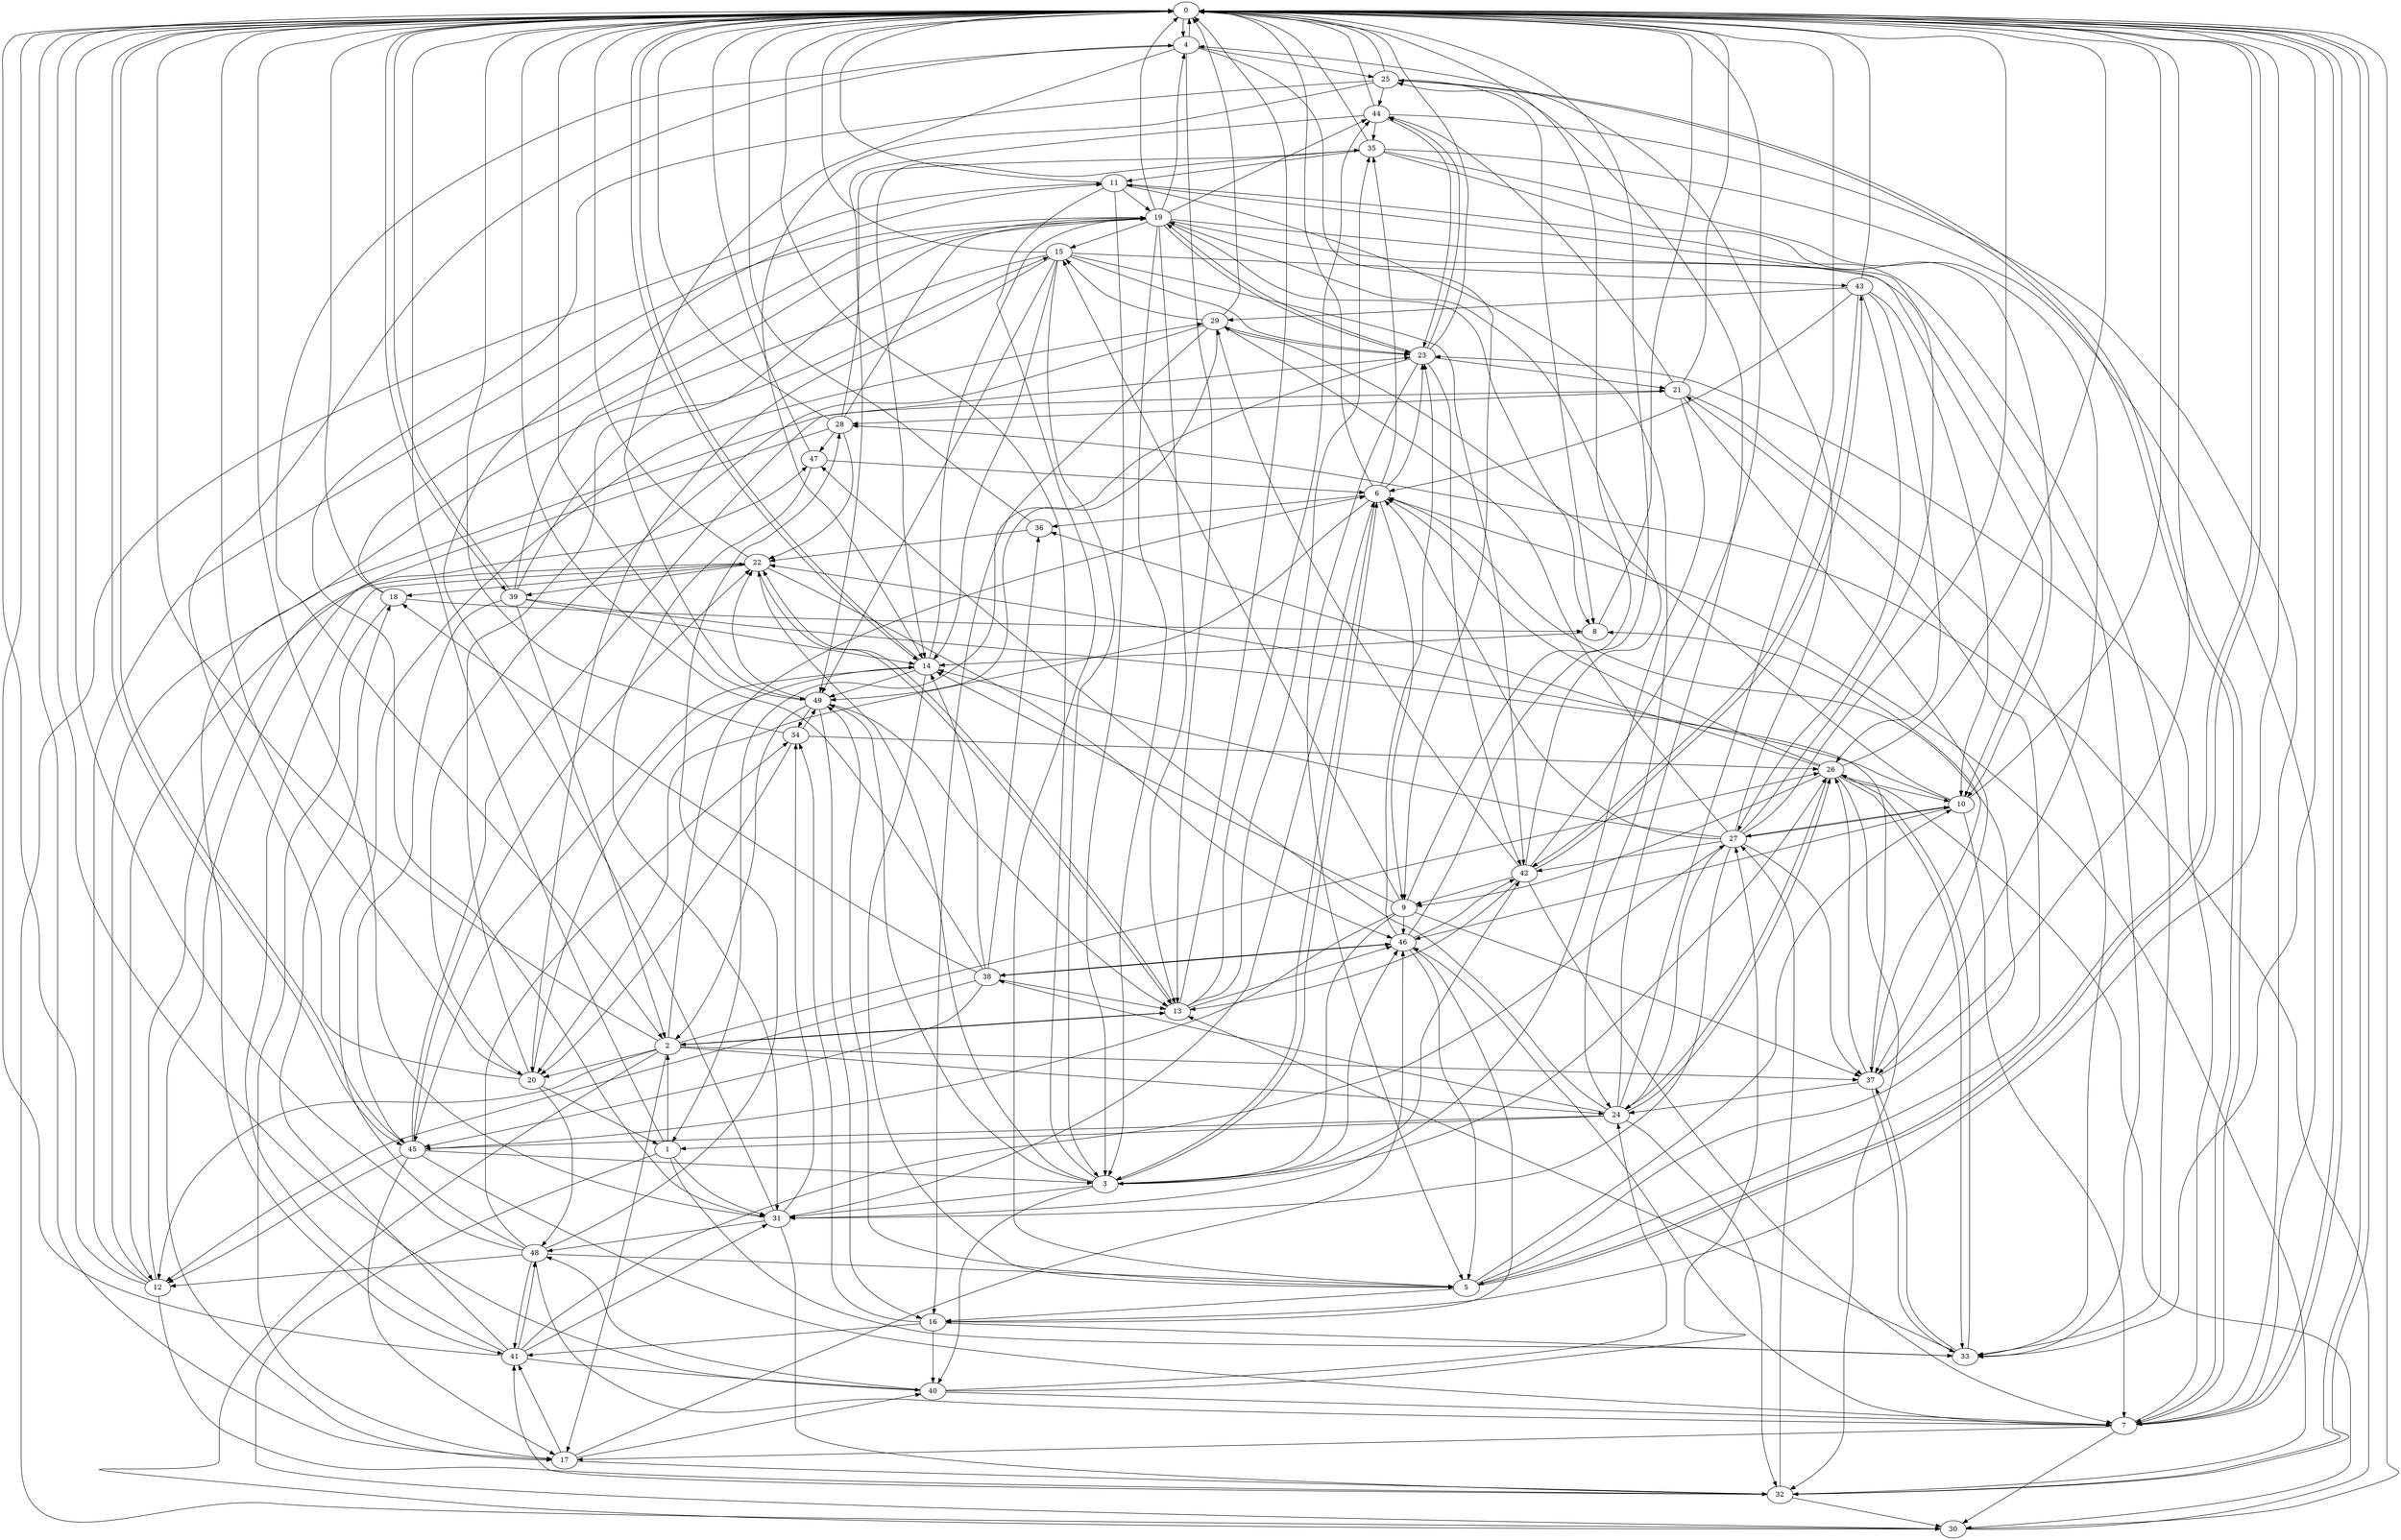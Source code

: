 strict digraph "" {
	0	 [component_delay=3];
	4	 [component_delay=3];
	0 -> 4	 [wire_delay=1];
	5	 [component_delay=3];
	0 -> 5	 [wire_delay=1];
	7	 [component_delay=3];
	0 -> 7	 [wire_delay=1];
	14	 [component_delay=3];
	0 -> 14	 [wire_delay=1];
	32	 [component_delay=3];
	0 -> 32	 [wire_delay=1];
	39	 [component_delay=3];
	0 -> 39	 [wire_delay=1];
	45	 [component_delay=3];
	0 -> 45	 [wire_delay=1];
	1	 [component_delay=3];
	1 -> 0	 [wire_delay=1];
	2	 [component_delay=3];
	1 -> 2	 [wire_delay=1];
	30	 [component_delay=3];
	1 -> 30	 [wire_delay=1];
	31	 [component_delay=3];
	1 -> 31	 [wire_delay=1];
	33	 [component_delay=3];
	1 -> 33	 [wire_delay=1];
	2 -> 0	 [wire_delay=1];
	6	 [component_delay=3];
	2 -> 6	 [wire_delay=1];
	12	 [component_delay=3];
	2 -> 12	 [wire_delay=1];
	13	 [component_delay=3];
	2 -> 13	 [wire_delay=1];
	17	 [component_delay=3];
	2 -> 17	 [wire_delay=1];
	20	 [component_delay=3];
	2 -> 20	 [wire_delay=1];
	24	 [component_delay=3];
	2 -> 24	 [wire_delay=1];
	26	 [component_delay=3];
	2 -> 26	 [wire_delay=1];
	2 -> 30	 [wire_delay=1];
	37	 [component_delay=3];
	2 -> 37	 [wire_delay=1];
	3	 [component_delay=3];
	3 -> 0	 [wire_delay=1];
	3 -> 6	 [wire_delay=1];
	22	 [component_delay=3];
	3 -> 22	 [wire_delay=1];
	3 -> 26	 [wire_delay=1];
	3 -> 31	 [wire_delay=1];
	40	 [component_delay=3];
	3 -> 40	 [wire_delay=1];
	42	 [component_delay=3];
	3 -> 42	 [wire_delay=1];
	46	 [component_delay=3];
	3 -> 46	 [wire_delay=1];
	49	 [component_delay=3];
	3 -> 49	 [wire_delay=1];
	4 -> 0	 [wire_delay=1];
	4 -> 2	 [wire_delay=1];
	9	 [component_delay=3];
	4 -> 9	 [wire_delay=1];
	4 -> 13	 [wire_delay=1];
	25	 [component_delay=3];
	4 -> 25	 [wire_delay=1];
	4 -> 49	 [wire_delay=1];
	5 -> 0	 [wire_delay=1];
	5 -> 6	 [wire_delay=1];
	10	 [component_delay=3];
	5 -> 10	 [wire_delay=1];
	16	 [component_delay=3];
	5 -> 16	 [wire_delay=1];
	21	 [component_delay=3];
	5 -> 21	 [wire_delay=1];
	5 -> 49	 [wire_delay=1];
	6 -> 0	 [wire_delay=1];
	6 -> 3	 [wire_delay=1];
	6 -> 9	 [wire_delay=1];
	6 -> 20	 [wire_delay=1];
	23	 [component_delay=3];
	6 -> 23	 [wire_delay=1];
	35	 [component_delay=3];
	6 -> 35	 [wire_delay=1];
	36	 [component_delay=3];
	6 -> 36	 [wire_delay=1];
	7 -> 0	 [wire_delay=1];
	7 -> 17	 [wire_delay=1];
	7 -> 23	 [wire_delay=1];
	7 -> 25	 [wire_delay=1];
	7 -> 30	 [wire_delay=1];
	7 -> 46	 [wire_delay=1];
	8	 [component_delay=3];
	8 -> 0	 [wire_delay=1];
	8 -> 14	 [wire_delay=1];
	9 -> 0	 [wire_delay=1];
	9 -> 3	 [wire_delay=1];
	9 -> 14	 [wire_delay=1];
	15	 [component_delay=3];
	9 -> 15	 [wire_delay=1];
	9 -> 37	 [wire_delay=1];
	9 -> 45	 [wire_delay=1];
	9 -> 46	 [wire_delay=1];
	10 -> 0	 [wire_delay=1];
	10 -> 7	 [wire_delay=1];
	10 -> 22	 [wire_delay=1];
	27	 [component_delay=3];
	10 -> 27	 [wire_delay=1];
	29	 [component_delay=3];
	10 -> 29	 [wire_delay=1];
	10 -> 46	 [wire_delay=1];
	11	 [component_delay=3];
	11 -> 0	 [wire_delay=1];
	11 -> 3	 [wire_delay=1];
	11 -> 5	 [wire_delay=1];
	19	 [component_delay=3];
	11 -> 19	 [wire_delay=1];
	11 -> 24	 [wire_delay=1];
	11 -> 33	 [wire_delay=1];
	12 -> 0	 [wire_delay=1];
	12 -> 19	 [wire_delay=1];
	12 -> 21	 [wire_delay=1];
	12 -> 32	 [wire_delay=1];
	47	 [component_delay=3];
	12 -> 47	 [wire_delay=1];
	13 -> 0	 [wire_delay=1];
	13 -> 2	 [wire_delay=1];
	13 -> 22	 [wire_delay=1];
	13 -> 35	 [wire_delay=1];
	44	 [component_delay=3];
	13 -> 44	 [wire_delay=1];
	13 -> 46	 [wire_delay=1];
	14 -> 0	 [wire_delay=1];
	14 -> 5	 [wire_delay=1];
	14 -> 19	 [wire_delay=1];
	14 -> 45	 [wire_delay=1];
	14 -> 49	 [wire_delay=1];
	15 -> 0	 [wire_delay=1];
	15 -> 3	 [wire_delay=1];
	15 -> 14	 [wire_delay=1];
	15 -> 20	 [wire_delay=1];
	15 -> 23	 [wire_delay=1];
	41	 [component_delay=3];
	15 -> 41	 [wire_delay=1];
	15 -> 42	 [wire_delay=1];
	43	 [component_delay=3];
	15 -> 43	 [wire_delay=1];
	15 -> 49	 [wire_delay=1];
	16 -> 0	 [wire_delay=1];
	16 -> 33	 [wire_delay=1];
	34	 [component_delay=3];
	16 -> 34	 [wire_delay=1];
	16 -> 40	 [wire_delay=1];
	16 -> 41	 [wire_delay=1];
	17 -> 0	 [wire_delay=1];
	17 -> 32	 [wire_delay=1];
	17 -> 40	 [wire_delay=1];
	17 -> 41	 [wire_delay=1];
	17 -> 46	 [wire_delay=1];
	18	 [component_delay=3];
	18 -> 0	 [wire_delay=1];
	18 -> 8	 [wire_delay=1];
	18 -> 17	 [wire_delay=1];
	18 -> 19	 [wire_delay=1];
	19 -> 0	 [wire_delay=1];
	19 -> 3	 [wire_delay=1];
	19 -> 4	 [wire_delay=1];
	19 -> 8	 [wire_delay=1];
	19 -> 10	 [wire_delay=1];
	19 -> 13	 [wire_delay=1];
	19 -> 15	 [wire_delay=1];
	19 -> 23	 [wire_delay=1];
	19 -> 33	 [wire_delay=1];
	19 -> 44	 [wire_delay=1];
	20 -> 0	 [wire_delay=1];
	20 -> 1	 [wire_delay=1];
	20 -> 4	 [wire_delay=1];
	20 -> 14	 [wire_delay=1];
	20 -> 19	 [wire_delay=1];
	48	 [component_delay=3];
	20 -> 48	 [wire_delay=1];
	21 -> 0	 [wire_delay=1];
	28	 [component_delay=3];
	21 -> 28	 [wire_delay=1];
	21 -> 31	 [wire_delay=1];
	21 -> 33	 [wire_delay=1];
	21 -> 37	 [wire_delay=1];
	21 -> 44	 [wire_delay=1];
	22 -> 0	 [wire_delay=1];
	22 -> 12	 [wire_delay=1];
	22 -> 13	 [wire_delay=1];
	22 -> 18	 [wire_delay=1];
	22 -> 39	 [wire_delay=1];
	22 -> 46	 [wire_delay=1];
	23 -> 0	 [wire_delay=1];
	23 -> 1	 [wire_delay=1];
	23 -> 5	 [wire_delay=1];
	23 -> 19	 [wire_delay=1];
	23 -> 21	 [wire_delay=1];
	23 -> 42	 [wire_delay=1];
	23 -> 44	 [wire_delay=1];
	24 -> 0	 [wire_delay=1];
	24 -> 1	 [wire_delay=1];
	24 -> 25	 [wire_delay=1];
	24 -> 26	 [wire_delay=1];
	24 -> 32	 [wire_delay=1];
	38	 [component_delay=3];
	24 -> 38	 [wire_delay=1];
	24 -> 45	 [wire_delay=1];
	24 -> 47	 [wire_delay=1];
	25 -> 0	 [wire_delay=1];
	25 -> 7	 [wire_delay=1];
	25 -> 8	 [wire_delay=1];
	25 -> 14	 [wire_delay=1];
	25 -> 31	 [wire_delay=1];
	25 -> 44	 [wire_delay=1];
	26 -> 0	 [wire_delay=1];
	26 -> 6	 [wire_delay=1];
	26 -> 9	 [wire_delay=1];
	26 -> 10	 [wire_delay=1];
	26 -> 24	 [wire_delay=1];
	26 -> 30	 [wire_delay=1];
	26 -> 32	 [wire_delay=1];
	26 -> 33	 [wire_delay=1];
	26 -> 36	 [wire_delay=1];
	27 -> 0	 [wire_delay=1];
	27 -> 4	 [wire_delay=1];
	27 -> 6	 [wire_delay=1];
	27 -> 10	 [wire_delay=1];
	27 -> 11	 [wire_delay=1];
	27 -> 14	 [wire_delay=1];
	27 -> 24	 [wire_delay=1];
	27 -> 29	 [wire_delay=1];
	27 -> 31	 [wire_delay=1];
	27 -> 37	 [wire_delay=1];
	27 -> 42	 [wire_delay=1];
	28 -> 0	 [wire_delay=1];
	28 -> 17	 [wire_delay=1];
	28 -> 19	 [wire_delay=1];
	28 -> 22	 [wire_delay=1];
	28 -> 35	 [wire_delay=1];
	28 -> 47	 [wire_delay=1];
	29 -> 0	 [wire_delay=1];
	29 -> 15	 [wire_delay=1];
	29 -> 16	 [wire_delay=1];
	29 -> 20	 [wire_delay=1];
	29 -> 23	 [wire_delay=1];
	29 -> 49	 [wire_delay=1];
	30 -> 0	 [wire_delay=1];
	30 -> 11	 [wire_delay=1];
	30 -> 28	 [wire_delay=1];
	31 -> 0	 [wire_delay=1];
	31 -> 6	 [wire_delay=1];
	31 -> 11	 [wire_delay=1];
	31 -> 32	 [wire_delay=1];
	31 -> 34	 [wire_delay=1];
	31 -> 48	 [wire_delay=1];
	32 -> 0	 [wire_delay=1];
	32 -> 6	 [wire_delay=1];
	32 -> 27	 [wire_delay=1];
	32 -> 30	 [wire_delay=1];
	32 -> 41	 [wire_delay=1];
	33 -> 0	 [wire_delay=1];
	33 -> 13	 [wire_delay=1];
	33 -> 26	 [wire_delay=1];
	33 -> 37	 [wire_delay=1];
	34 -> 0	 [wire_delay=1];
	34 -> 20	 [wire_delay=1];
	34 -> 26	 [wire_delay=1];
	34 -> 49	 [wire_delay=1];
	35 -> 0	 [wire_delay=1];
	35 -> 7	 [wire_delay=1];
	35 -> 10	 [wire_delay=1];
	35 -> 11	 [wire_delay=1];
	35 -> 14	 [wire_delay=1];
	35 -> 37	 [wire_delay=1];
	36 -> 0	 [wire_delay=1];
	36 -> 22	 [wire_delay=1];
	37 -> 0	 [wire_delay=1];
	37 -> 8	 [wire_delay=1];
	37 -> 24	 [wire_delay=1];
	37 -> 26	 [wire_delay=1];
	37 -> 33	 [wire_delay=1];
	38 -> 0	 [wire_delay=1];
	38 -> 12	 [wire_delay=1];
	38 -> 13	 [wire_delay=1];
	38 -> 14	 [wire_delay=1];
	38 -> 18	 [wire_delay=1];
	38 -> 36	 [wire_delay=1];
	38 -> 45	 [wire_delay=1];
	38 -> 46	 [wire_delay=1];
	39 -> 0	 [wire_delay=1];
	39 -> 2	 [wire_delay=1];
	39 -> 14	 [wire_delay=1];
	39 -> 15	 [wire_delay=1];
	39 -> 19	 [wire_delay=1];
	39 -> 37	 [wire_delay=1];
	39 -> 45	 [wire_delay=1];
	40 -> 0	 [wire_delay=1];
	40 -> 7	 [wire_delay=1];
	40 -> 24	 [wire_delay=1];
	40 -> 27	 [wire_delay=1];
	40 -> 48	 [wire_delay=1];
	41 -> 0	 [wire_delay=1];
	41 -> 18	 [wire_delay=1];
	41 -> 22	 [wire_delay=1];
	41 -> 27	 [wire_delay=1];
	41 -> 31	 [wire_delay=1];
	41 -> 40	 [wire_delay=1];
	41 -> 48	 [wire_delay=1];
	42 -> 0	 [wire_delay=1];
	42 -> 7	 [wire_delay=1];
	42 -> 9	 [wire_delay=1];
	42 -> 13	 [wire_delay=1];
	42 -> 19	 [wire_delay=1];
	42 -> 29	 [wire_delay=1];
	42 -> 43	 [wire_delay=1];
	43 -> 0	 [wire_delay=1];
	43 -> 6	 [wire_delay=1];
	43 -> 10	 [wire_delay=1];
	43 -> 26	 [wire_delay=1];
	43 -> 27	 [wire_delay=1];
	43 -> 29	 [wire_delay=1];
	43 -> 42	 [wire_delay=1];
	44 -> 0	 [wire_delay=1];
	44 -> 7	 [wire_delay=1];
	44 -> 23	 [wire_delay=1];
	44 -> 35	 [wire_delay=1];
	44 -> 49	 [wire_delay=1];
	45 -> 0	 [wire_delay=1];
	45 -> 3	 [wire_delay=1];
	45 -> 7	 [wire_delay=1];
	45 -> 12	 [wire_delay=1];
	45 -> 17	 [wire_delay=1];
	45 -> 22	 [wire_delay=1];
	45 -> 23	 [wire_delay=1];
	46 -> 0	 [wire_delay=1];
	46 -> 5	 [wire_delay=1];
	46 -> 16	 [wire_delay=1];
	46 -> 23	 [wire_delay=1];
	46 -> 38	 [wire_delay=1];
	46 -> 42	 [wire_delay=1];
	47 -> 0	 [wire_delay=1];
	47 -> 6	 [wire_delay=1];
	47 -> 31	 [wire_delay=1];
	48 -> 0	 [wire_delay=1];
	48 -> 5	 [wire_delay=1];
	48 -> 7	 [wire_delay=1];
	48 -> 12	 [wire_delay=1];
	48 -> 28	 [wire_delay=1];
	48 -> 29	 [wire_delay=1];
	48 -> 34	 [wire_delay=1];
	48 -> 41	 [wire_delay=1];
	49 -> 0	 [wire_delay=1];
	49 -> 2	 [wire_delay=1];
	49 -> 13	 [wire_delay=1];
	49 -> 16	 [wire_delay=1];
	49 -> 22	 [wire_delay=1];
	49 -> 34	 [wire_delay=1];
}
